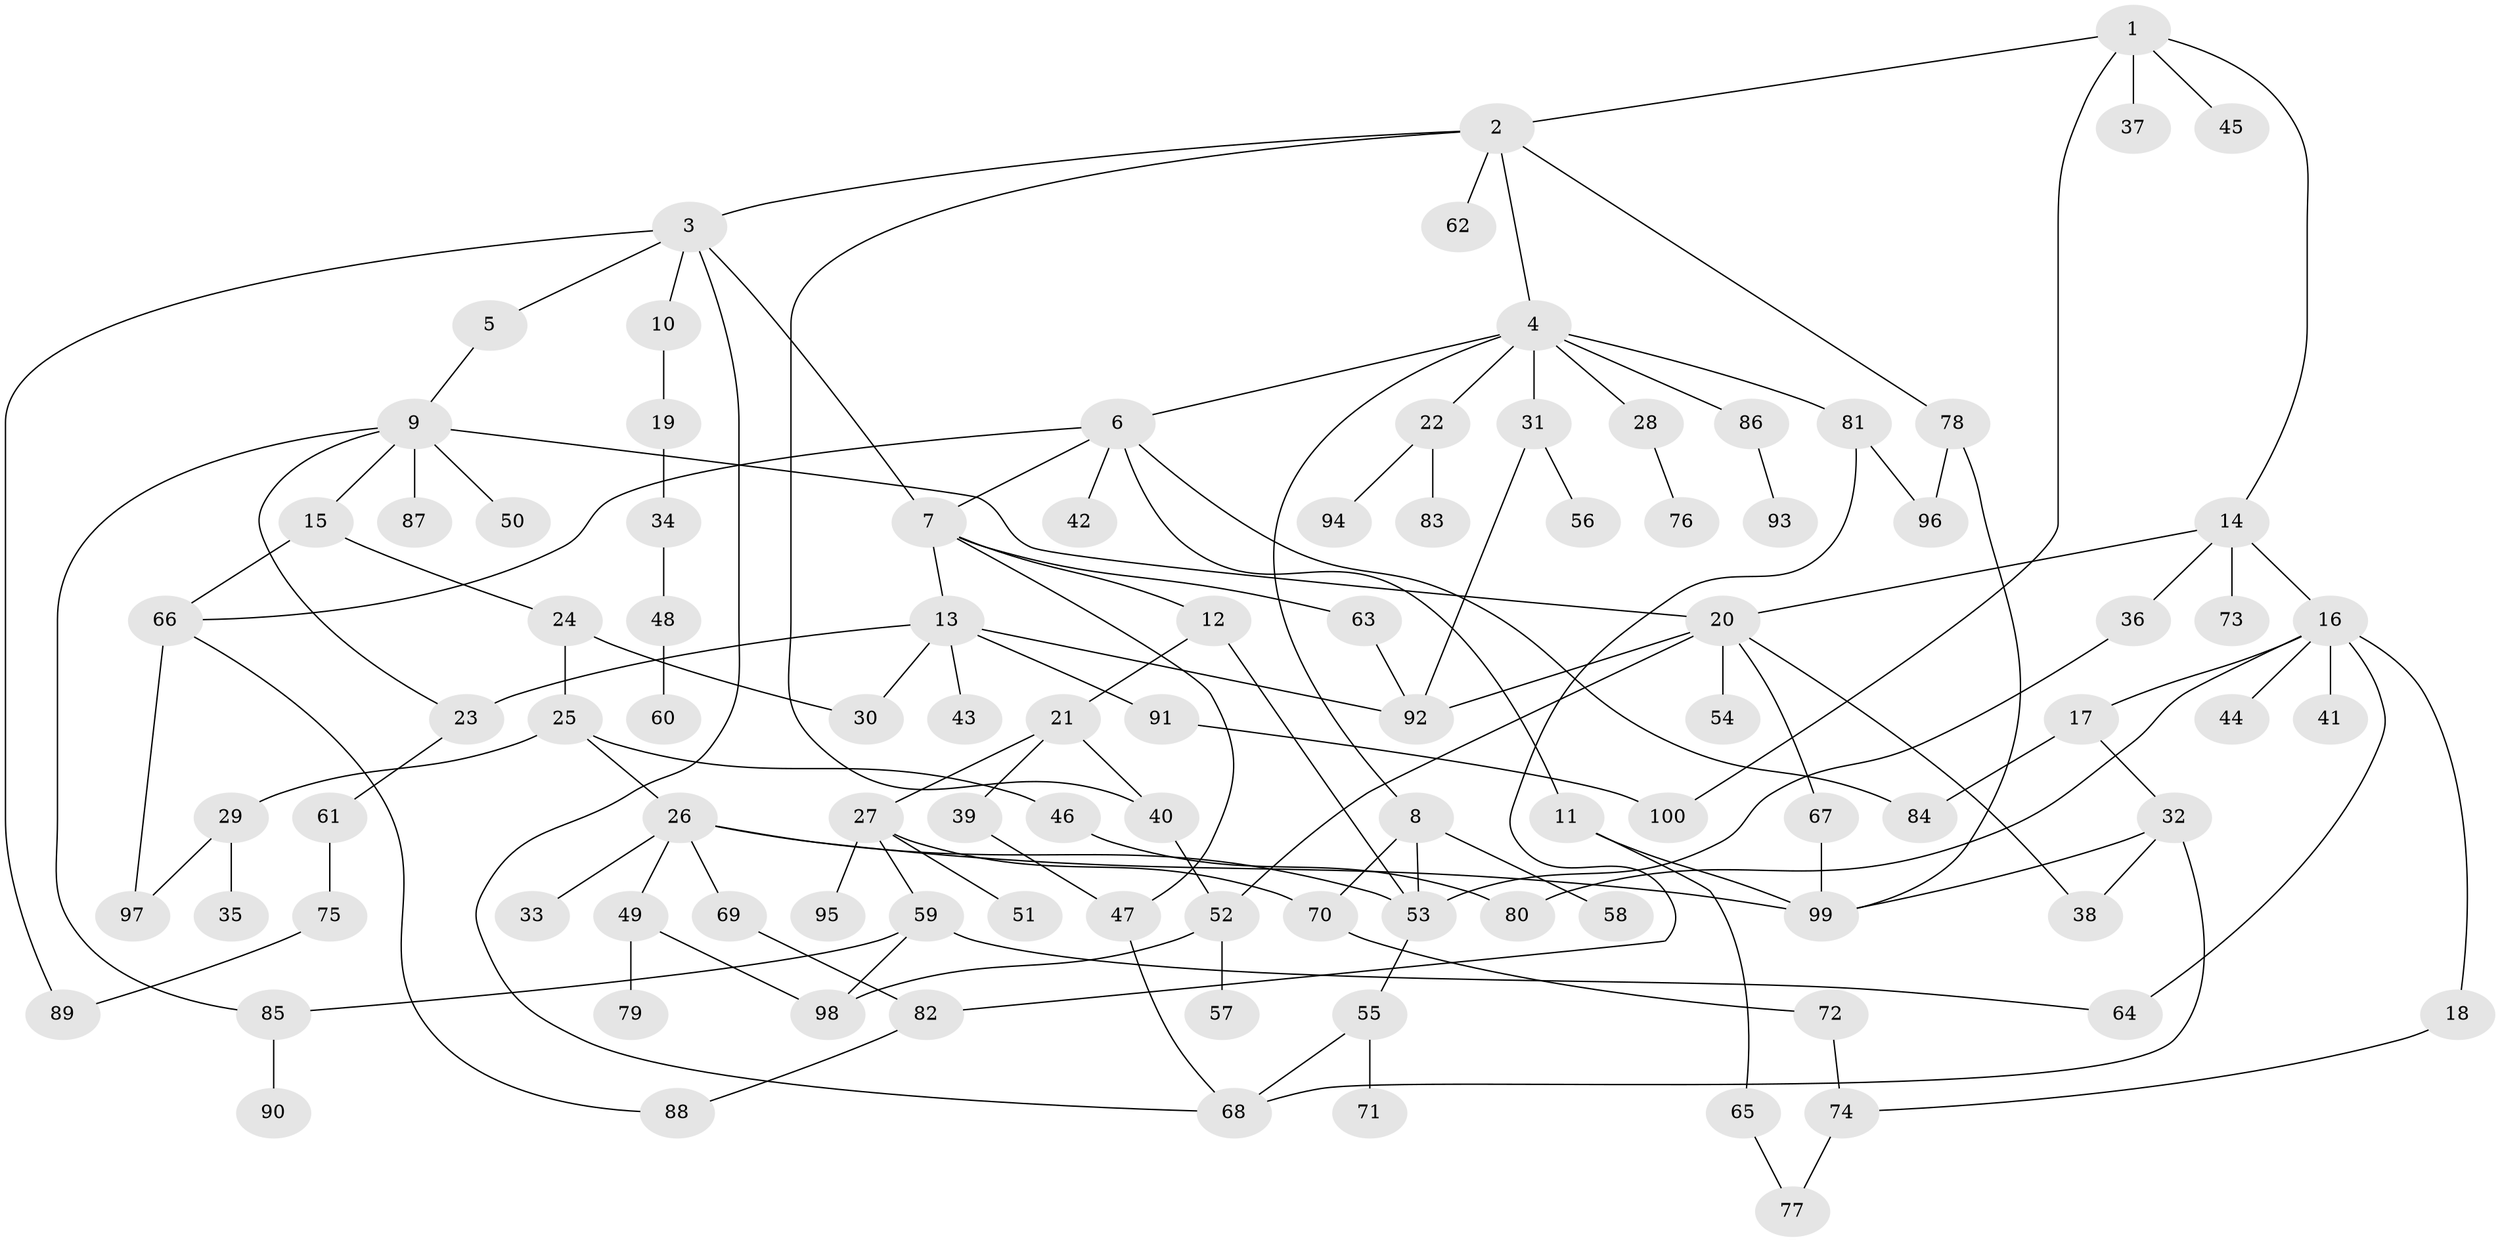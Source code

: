 // coarse degree distribution, {4: 0.1044776119402985, 7: 0.07462686567164178, 6: 0.05970149253731343, 10: 0.014925373134328358, 2: 0.23880597014925373, 5: 0.05970149253731343, 8: 0.014925373134328358, 3: 0.14925373134328357, 1: 0.2835820895522388}
// Generated by graph-tools (version 1.1) at 2025/23/03/03/25 07:23:32]
// undirected, 100 vertices, 136 edges
graph export_dot {
graph [start="1"]
  node [color=gray90,style=filled];
  1;
  2;
  3;
  4;
  5;
  6;
  7;
  8;
  9;
  10;
  11;
  12;
  13;
  14;
  15;
  16;
  17;
  18;
  19;
  20;
  21;
  22;
  23;
  24;
  25;
  26;
  27;
  28;
  29;
  30;
  31;
  32;
  33;
  34;
  35;
  36;
  37;
  38;
  39;
  40;
  41;
  42;
  43;
  44;
  45;
  46;
  47;
  48;
  49;
  50;
  51;
  52;
  53;
  54;
  55;
  56;
  57;
  58;
  59;
  60;
  61;
  62;
  63;
  64;
  65;
  66;
  67;
  68;
  69;
  70;
  71;
  72;
  73;
  74;
  75;
  76;
  77;
  78;
  79;
  80;
  81;
  82;
  83;
  84;
  85;
  86;
  87;
  88;
  89;
  90;
  91;
  92;
  93;
  94;
  95;
  96;
  97;
  98;
  99;
  100;
  1 -- 2;
  1 -- 14;
  1 -- 37;
  1 -- 45;
  1 -- 100;
  2 -- 3;
  2 -- 4;
  2 -- 40;
  2 -- 62;
  2 -- 78;
  3 -- 5;
  3 -- 7;
  3 -- 10;
  3 -- 89;
  3 -- 68;
  4 -- 6;
  4 -- 8;
  4 -- 22;
  4 -- 28;
  4 -- 31;
  4 -- 81;
  4 -- 86;
  5 -- 9;
  6 -- 11;
  6 -- 42;
  6 -- 84;
  6 -- 7;
  6 -- 66;
  7 -- 12;
  7 -- 13;
  7 -- 63;
  7 -- 47;
  8 -- 58;
  8 -- 70;
  8 -- 53;
  9 -- 15;
  9 -- 20;
  9 -- 23;
  9 -- 50;
  9 -- 85;
  9 -- 87;
  10 -- 19;
  11 -- 65;
  11 -- 99;
  12 -- 21;
  12 -- 53;
  13 -- 43;
  13 -- 91;
  13 -- 92;
  13 -- 30;
  13 -- 23;
  14 -- 16;
  14 -- 36;
  14 -- 73;
  14 -- 20;
  15 -- 24;
  15 -- 66;
  16 -- 17;
  16 -- 18;
  16 -- 41;
  16 -- 44;
  16 -- 64;
  16 -- 80;
  17 -- 32;
  17 -- 84;
  18 -- 74;
  19 -- 34;
  20 -- 38;
  20 -- 54;
  20 -- 67;
  20 -- 92;
  20 -- 52;
  21 -- 27;
  21 -- 39;
  21 -- 40;
  22 -- 83;
  22 -- 94;
  23 -- 61;
  24 -- 25;
  24 -- 30;
  25 -- 26;
  25 -- 29;
  25 -- 46;
  26 -- 33;
  26 -- 49;
  26 -- 53;
  26 -- 69;
  26 -- 99;
  27 -- 51;
  27 -- 59;
  27 -- 95;
  27 -- 70;
  28 -- 76;
  29 -- 35;
  29 -- 97;
  31 -- 56;
  31 -- 92;
  32 -- 99;
  32 -- 68;
  32 -- 38;
  34 -- 48;
  36 -- 53;
  39 -- 47;
  40 -- 52;
  46 -- 80;
  47 -- 68;
  48 -- 60;
  49 -- 79;
  49 -- 98;
  52 -- 57;
  52 -- 98;
  53 -- 55;
  55 -- 71;
  55 -- 68;
  59 -- 85;
  59 -- 98;
  59 -- 64;
  61 -- 75;
  63 -- 92;
  65 -- 77;
  66 -- 88;
  66 -- 97;
  67 -- 99;
  69 -- 82;
  70 -- 72;
  72 -- 74;
  74 -- 77;
  75 -- 89;
  78 -- 96;
  78 -- 99;
  81 -- 82;
  81 -- 96;
  82 -- 88;
  85 -- 90;
  86 -- 93;
  91 -- 100;
}
